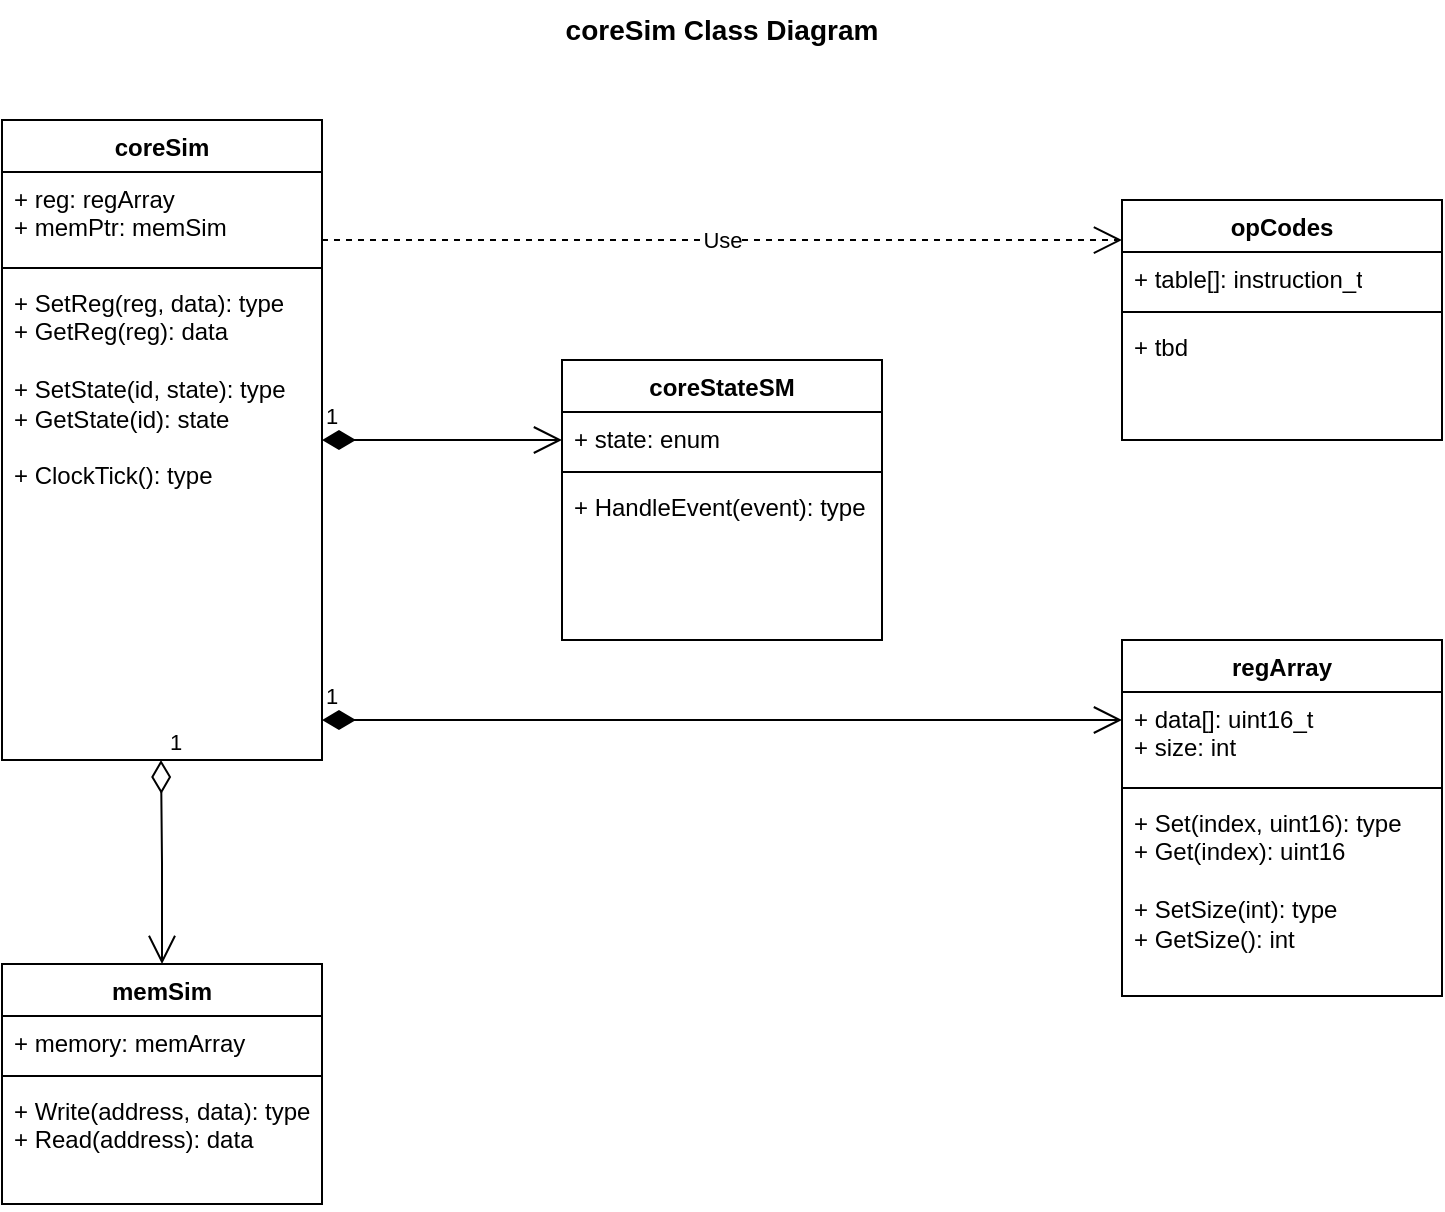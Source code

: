 <mxfile version="28.0.6">
  <diagram name="Page-1" id="Im9G4xrsKNsORE4Vh-WP">
    <mxGraphModel dx="1126" dy="745" grid="1" gridSize="10" guides="1" tooltips="1" connect="1" arrows="1" fold="1" page="1" pageScale="1" pageWidth="1100" pageHeight="850" math="0" shadow="0">
      <root>
        <mxCell id="0" />
        <mxCell id="1" parent="0" />
        <mxCell id="wlKaFGYPpb2qhly-qg5X-5" value="coreSim" style="swimlane;fontStyle=1;align=center;verticalAlign=top;childLayout=stackLayout;horizontal=1;startSize=26;horizontalStack=0;resizeParent=1;resizeParentMax=0;resizeLast=0;collapsible=1;marginBottom=0;whiteSpace=wrap;html=1;" parent="1" vertex="1">
          <mxGeometry x="200" y="160" width="160" height="320" as="geometry" />
        </mxCell>
        <mxCell id="wlKaFGYPpb2qhly-qg5X-6" value="+ reg: regArray&lt;div&gt;+ memPtr: memSim&lt;/div&gt;" style="text;strokeColor=none;fillColor=none;align=left;verticalAlign=top;spacingLeft=4;spacingRight=4;overflow=hidden;rotatable=0;points=[[0,0.5],[1,0.5]];portConstraint=eastwest;whiteSpace=wrap;html=1;" parent="wlKaFGYPpb2qhly-qg5X-5" vertex="1">
          <mxGeometry y="26" width="160" height="44" as="geometry" />
        </mxCell>
        <mxCell id="wlKaFGYPpb2qhly-qg5X-7" value="" style="line;strokeWidth=1;fillColor=none;align=left;verticalAlign=middle;spacingTop=-1;spacingLeft=3;spacingRight=3;rotatable=0;labelPosition=right;points=[];portConstraint=eastwest;strokeColor=inherit;" parent="wlKaFGYPpb2qhly-qg5X-5" vertex="1">
          <mxGeometry y="70" width="160" height="8" as="geometry" />
        </mxCell>
        <mxCell id="wlKaFGYPpb2qhly-qg5X-8" value="+ SetReg(reg, data): type&lt;div&gt;+ GetReg(reg): data&lt;/div&gt;&lt;div&gt;&lt;br&gt;&lt;/div&gt;&lt;div&gt;+ SetState(id, state): type&lt;/div&gt;&lt;div&gt;+ GetState(id): state&lt;/div&gt;&lt;div&gt;&lt;br&gt;&lt;/div&gt;&lt;div&gt;+ ClockTick(): type&lt;/div&gt;" style="text;strokeColor=none;fillColor=none;align=left;verticalAlign=top;spacingLeft=4;spacingRight=4;overflow=hidden;rotatable=0;points=[[0,0.5],[1,0.5]];portConstraint=eastwest;whiteSpace=wrap;html=1;" parent="wlKaFGYPpb2qhly-qg5X-5" vertex="1">
          <mxGeometry y="78" width="160" height="242" as="geometry" />
        </mxCell>
        <mxCell id="wlKaFGYPpb2qhly-qg5X-9" value="memSim" style="swimlane;fontStyle=1;align=center;verticalAlign=top;childLayout=stackLayout;horizontal=1;startSize=26;horizontalStack=0;resizeParent=1;resizeParentMax=0;resizeLast=0;collapsible=1;marginBottom=0;whiteSpace=wrap;html=1;" parent="1" vertex="1">
          <mxGeometry x="200" y="582" width="160" height="120" as="geometry" />
        </mxCell>
        <mxCell id="wlKaFGYPpb2qhly-qg5X-10" value="+ memory: memArray" style="text;strokeColor=none;fillColor=none;align=left;verticalAlign=top;spacingLeft=4;spacingRight=4;overflow=hidden;rotatable=0;points=[[0,0.5],[1,0.5]];portConstraint=eastwest;whiteSpace=wrap;html=1;" parent="wlKaFGYPpb2qhly-qg5X-9" vertex="1">
          <mxGeometry y="26" width="160" height="26" as="geometry" />
        </mxCell>
        <mxCell id="wlKaFGYPpb2qhly-qg5X-11" value="" style="line;strokeWidth=1;fillColor=none;align=left;verticalAlign=middle;spacingTop=-1;spacingLeft=3;spacingRight=3;rotatable=0;labelPosition=right;points=[];portConstraint=eastwest;strokeColor=inherit;" parent="wlKaFGYPpb2qhly-qg5X-9" vertex="1">
          <mxGeometry y="52" width="160" height="8" as="geometry" />
        </mxCell>
        <mxCell id="wlKaFGYPpb2qhly-qg5X-12" value="+ Write(address, data): type&lt;div&gt;+ Read(address): data&lt;/div&gt;" style="text;strokeColor=none;fillColor=none;align=left;verticalAlign=top;spacingLeft=4;spacingRight=4;overflow=hidden;rotatable=0;points=[[0,0.5],[1,0.5]];portConstraint=eastwest;whiteSpace=wrap;html=1;" parent="wlKaFGYPpb2qhly-qg5X-9" vertex="1">
          <mxGeometry y="60" width="160" height="60" as="geometry" />
        </mxCell>
        <mxCell id="wlKaFGYPpb2qhly-qg5X-20" value="1" style="endArrow=open;html=1;endSize=12;startArrow=diamondThin;startSize=14;startFill=0;edgeStyle=orthogonalEdgeStyle;align=left;verticalAlign=bottom;rounded=0;" parent="1" edge="1">
          <mxGeometry x="-1" y="3" relative="1" as="geometry">
            <mxPoint x="279.5" y="480" as="sourcePoint" />
            <mxPoint x="280" y="582" as="targetPoint" />
          </mxGeometry>
        </mxCell>
        <mxCell id="wlKaFGYPpb2qhly-qg5X-22" value="&lt;font style=&quot;font-size: 14px;&quot;&gt;&lt;b&gt;coreSim Class Diagram&lt;/b&gt;&lt;/font&gt;" style="text;html=1;align=center;verticalAlign=middle;whiteSpace=wrap;rounded=0;" parent="1" vertex="1">
          <mxGeometry x="425" y="100" width="270" height="30" as="geometry" />
        </mxCell>
        <mxCell id="g1z1lI4WiQnTxQIuFx0m-2" value="regArray" style="swimlane;fontStyle=1;align=center;verticalAlign=top;childLayout=stackLayout;horizontal=1;startSize=26;horizontalStack=0;resizeParent=1;resizeParentMax=0;resizeLast=0;collapsible=1;marginBottom=0;whiteSpace=wrap;html=1;" parent="1" vertex="1">
          <mxGeometry x="760" y="420" width="160" height="178" as="geometry" />
        </mxCell>
        <mxCell id="g1z1lI4WiQnTxQIuFx0m-3" value="+ data[]: uint16_t&lt;div&gt;+ size: int&lt;/div&gt;" style="text;strokeColor=none;fillColor=none;align=left;verticalAlign=top;spacingLeft=4;spacingRight=4;overflow=hidden;rotatable=0;points=[[0,0.5],[1,0.5]];portConstraint=eastwest;whiteSpace=wrap;html=1;" parent="g1z1lI4WiQnTxQIuFx0m-2" vertex="1">
          <mxGeometry y="26" width="160" height="44" as="geometry" />
        </mxCell>
        <mxCell id="g1z1lI4WiQnTxQIuFx0m-4" value="" style="line;strokeWidth=1;fillColor=none;align=left;verticalAlign=middle;spacingTop=-1;spacingLeft=3;spacingRight=3;rotatable=0;labelPosition=right;points=[];portConstraint=eastwest;strokeColor=inherit;" parent="g1z1lI4WiQnTxQIuFx0m-2" vertex="1">
          <mxGeometry y="70" width="160" height="8" as="geometry" />
        </mxCell>
        <mxCell id="g1z1lI4WiQnTxQIuFx0m-5" value="+ Set(index, uint16): type&lt;div&gt;+ Get(index): uint16&lt;/div&gt;&lt;div&gt;&lt;br&gt;&lt;/div&gt;&lt;div&gt;+ SetSize(int): type&lt;/div&gt;&lt;div&gt;+ GetSize(): int&lt;/div&gt;" style="text;strokeColor=none;fillColor=none;align=left;verticalAlign=top;spacingLeft=4;spacingRight=4;overflow=hidden;rotatable=0;points=[[0,0.5],[1,0.5]];portConstraint=eastwest;whiteSpace=wrap;html=1;" parent="g1z1lI4WiQnTxQIuFx0m-2" vertex="1">
          <mxGeometry y="78" width="160" height="100" as="geometry" />
        </mxCell>
        <mxCell id="g1z1lI4WiQnTxQIuFx0m-8" value="coreStateSM" style="swimlane;fontStyle=1;align=center;verticalAlign=top;childLayout=stackLayout;horizontal=1;startSize=26;horizontalStack=0;resizeParent=1;resizeParentMax=0;resizeLast=0;collapsible=1;marginBottom=0;whiteSpace=wrap;html=1;" parent="1" vertex="1">
          <mxGeometry x="480" y="280" width="160" height="140" as="geometry" />
        </mxCell>
        <mxCell id="g1z1lI4WiQnTxQIuFx0m-9" value="+ state: enum" style="text;strokeColor=none;fillColor=none;align=left;verticalAlign=top;spacingLeft=4;spacingRight=4;overflow=hidden;rotatable=0;points=[[0,0.5],[1,0.5]];portConstraint=eastwest;whiteSpace=wrap;html=1;" parent="g1z1lI4WiQnTxQIuFx0m-8" vertex="1">
          <mxGeometry y="26" width="160" height="26" as="geometry" />
        </mxCell>
        <mxCell id="g1z1lI4WiQnTxQIuFx0m-10" value="" style="line;strokeWidth=1;fillColor=none;align=left;verticalAlign=middle;spacingTop=-1;spacingLeft=3;spacingRight=3;rotatable=0;labelPosition=right;points=[];portConstraint=eastwest;strokeColor=inherit;" parent="g1z1lI4WiQnTxQIuFx0m-8" vertex="1">
          <mxGeometry y="52" width="160" height="8" as="geometry" />
        </mxCell>
        <mxCell id="g1z1lI4WiQnTxQIuFx0m-11" value="+ HandleEvent(event): type" style="text;strokeColor=none;fillColor=none;align=left;verticalAlign=top;spacingLeft=4;spacingRight=4;overflow=hidden;rotatable=0;points=[[0,0.5],[1,0.5]];portConstraint=eastwest;whiteSpace=wrap;html=1;" parent="g1z1lI4WiQnTxQIuFx0m-8" vertex="1">
          <mxGeometry y="60" width="160" height="80" as="geometry" />
        </mxCell>
        <mxCell id="g1z1lI4WiQnTxQIuFx0m-12" value="1" style="endArrow=open;html=1;endSize=12;startArrow=diamondThin;startSize=14;startFill=1;edgeStyle=orthogonalEdgeStyle;align=left;verticalAlign=bottom;rounded=0;" parent="1" edge="1">
          <mxGeometry x="-1" y="3" relative="1" as="geometry">
            <mxPoint x="360" y="320" as="sourcePoint" />
            <mxPoint x="480" y="320" as="targetPoint" />
          </mxGeometry>
        </mxCell>
        <mxCell id="g1z1lI4WiQnTxQIuFx0m-13" value="1" style="endArrow=open;html=1;endSize=12;startArrow=diamondThin;startSize=14;startFill=1;edgeStyle=orthogonalEdgeStyle;align=left;verticalAlign=bottom;rounded=0;" parent="1" edge="1">
          <mxGeometry x="-1" y="3" relative="1" as="geometry">
            <mxPoint x="360" y="460" as="sourcePoint" />
            <mxPoint x="760" y="460" as="targetPoint" />
          </mxGeometry>
        </mxCell>
        <mxCell id="Mww_ODuiRXBjJgZVBk2O-3" value="opCodes" style="swimlane;fontStyle=1;align=center;verticalAlign=top;childLayout=stackLayout;horizontal=1;startSize=26;horizontalStack=0;resizeParent=1;resizeParentMax=0;resizeLast=0;collapsible=1;marginBottom=0;whiteSpace=wrap;html=1;" vertex="1" parent="1">
          <mxGeometry x="760" y="200" width="160" height="120" as="geometry" />
        </mxCell>
        <mxCell id="Mww_ODuiRXBjJgZVBk2O-4" value="+ table[]: instruction_t" style="text;strokeColor=none;fillColor=none;align=left;verticalAlign=top;spacingLeft=4;spacingRight=4;overflow=hidden;rotatable=0;points=[[0,0.5],[1,0.5]];portConstraint=eastwest;whiteSpace=wrap;html=1;" vertex="1" parent="Mww_ODuiRXBjJgZVBk2O-3">
          <mxGeometry y="26" width="160" height="26" as="geometry" />
        </mxCell>
        <mxCell id="Mww_ODuiRXBjJgZVBk2O-5" value="" style="line;strokeWidth=1;fillColor=none;align=left;verticalAlign=middle;spacingTop=-1;spacingLeft=3;spacingRight=3;rotatable=0;labelPosition=right;points=[];portConstraint=eastwest;strokeColor=inherit;" vertex="1" parent="Mww_ODuiRXBjJgZVBk2O-3">
          <mxGeometry y="52" width="160" height="8" as="geometry" />
        </mxCell>
        <mxCell id="Mww_ODuiRXBjJgZVBk2O-6" value="+ tbd" style="text;strokeColor=none;fillColor=none;align=left;verticalAlign=top;spacingLeft=4;spacingRight=4;overflow=hidden;rotatable=0;points=[[0,0.5],[1,0.5]];portConstraint=eastwest;whiteSpace=wrap;html=1;" vertex="1" parent="Mww_ODuiRXBjJgZVBk2O-3">
          <mxGeometry y="60" width="160" height="60" as="geometry" />
        </mxCell>
        <mxCell id="Mww_ODuiRXBjJgZVBk2O-9" value="Use" style="endArrow=open;endSize=12;dashed=1;html=1;rounded=0;entryX=0;entryY=0.167;entryDx=0;entryDy=0;entryPerimeter=0;" edge="1" parent="1" target="Mww_ODuiRXBjJgZVBk2O-3">
          <mxGeometry width="160" relative="1" as="geometry">
            <mxPoint x="360" y="220" as="sourcePoint" />
            <mxPoint x="520" y="220" as="targetPoint" />
          </mxGeometry>
        </mxCell>
      </root>
    </mxGraphModel>
  </diagram>
</mxfile>
